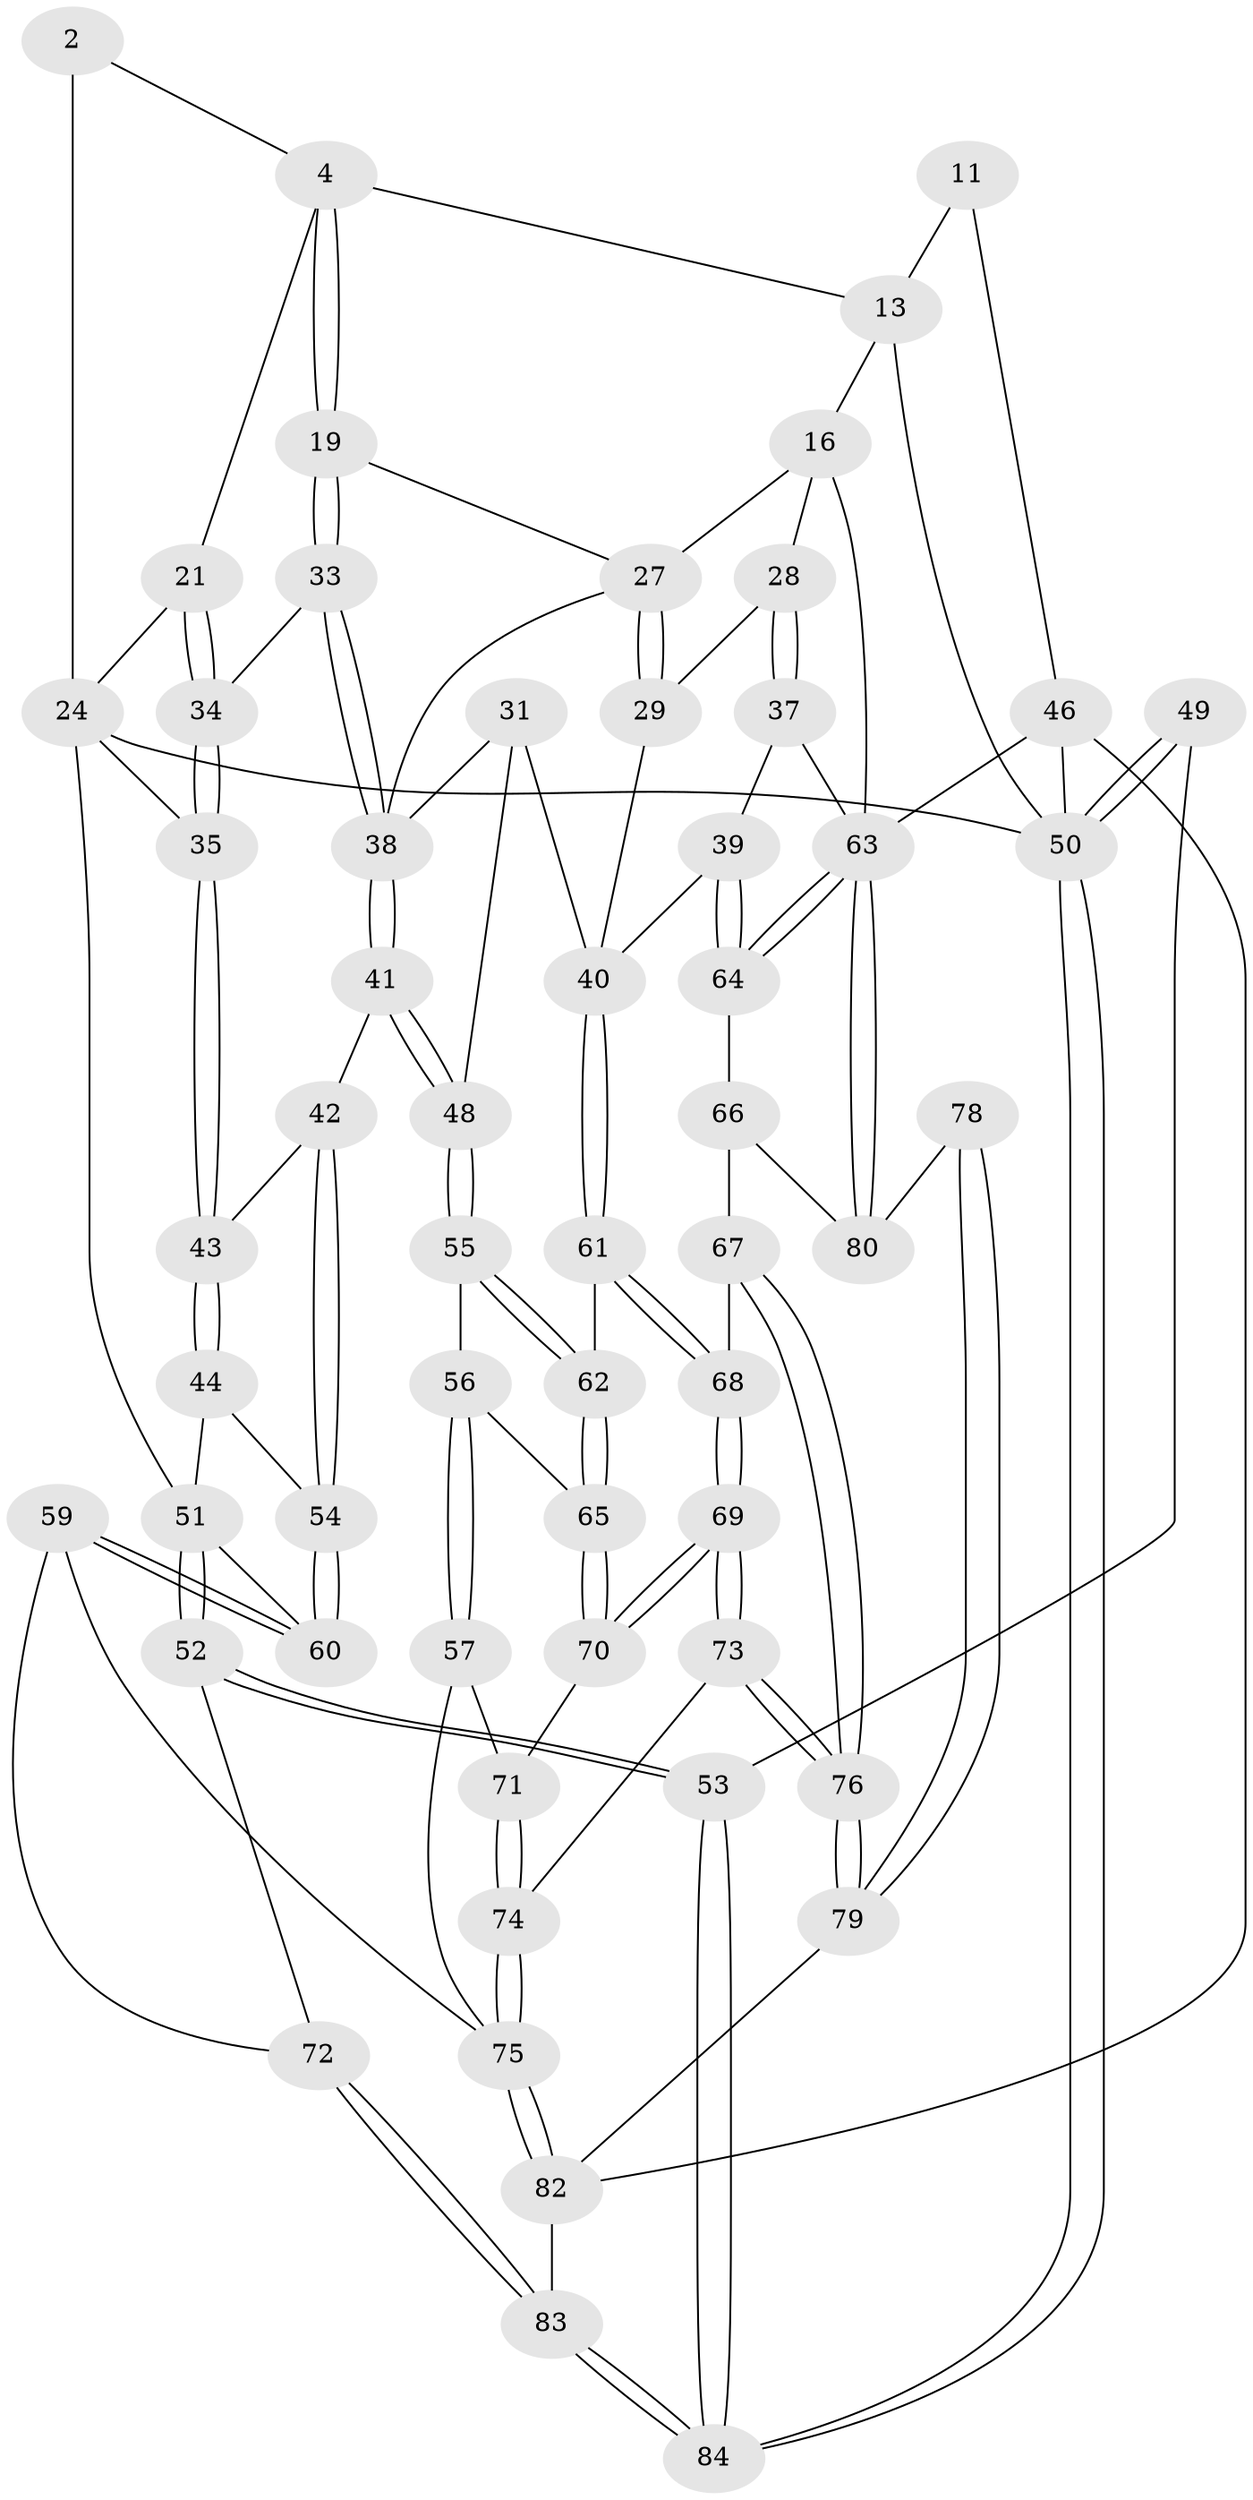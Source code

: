 // original degree distribution, {3: 0.05952380952380952, 4: 0.15476190476190477, 5: 0.5833333333333334, 6: 0.20238095238095238}
// Generated by graph-tools (version 1.1) at 2025/05/03/04/25 22:05:37]
// undirected, 58 vertices, 134 edges
graph export_dot {
graph [start="1"]
  node [color=gray90,style=filled];
  2 [pos="+0.33584754279906387+0.19839689648229164",super="+1"];
  4 [pos="+0.4625090594211412+0.1843153029736934",super="+3"];
  11 [pos="+1+0"];
  13 [pos="+0.7063035826340277+0.07816235092308368",super="+5+6"];
  16 [pos="+0.7203774282301915+0.13135895155277325",super="+15"];
  19 [pos="+0.4948815814787346+0.2222379204132772"];
  21 [pos="+0.2941486979822053+0.32642663698590163"];
  24 [pos="+0.05751225478677476+0.4416629009765561",super="+23+22+20"];
  27 [pos="+0.7696250861810424+0.2540138469300976",super="+17+18"];
  28 [pos="+0.9141301314436154+0.37284912617749477",super="+26"];
  29 [pos="+0.8007766559081272+0.34015019172272465"];
  31 [pos="+0.7110358851610851+0.5014798297046079"];
  33 [pos="+0.4657653400009155+0.3562428341615888"];
  34 [pos="+0.2747084742512336+0.42220809931818265"];
  35 [pos="+0.2661872147659147+0.43871906996007776"];
  37 [pos="+0.9934998497881838+0.5283944058004053"];
  38 [pos="+0.46843819965205996+0.474401837551664",super="+32"];
  39 [pos="+0.8679155100209066+0.5734647445154263"];
  40 [pos="+0.8225906597318617+0.5757399706949172",super="+30"];
  41 [pos="+0.45491667600891006+0.5064369547501648"];
  42 [pos="+0.3813730519405959+0.5390487527921259"];
  43 [pos="+0.28753939749435936+0.47017727594509995"];
  44 [pos="+0.19427918896653387+0.604932060751494"];
  46 [pos="+1+1",super="+12"];
  48 [pos="+0.5429222232269516+0.5857769167300901"];
  49 [pos="+0+0.7830096794928224"];
  50 [pos="+0+1",super="+10+25"];
  51 [pos="+0.13921512594060903+0.6315587291165445",super="+45"];
  52 [pos="+0.10831291718374814+0.762829710687926"];
  53 [pos="+0.10212825886196918+0.7656890973572532"];
  54 [pos="+0.35739595277262487+0.6167040279293219"];
  55 [pos="+0.5528225287354641+0.6602960718461746"];
  56 [pos="+0.5497115269050313+0.6725419835780503"];
  57 [pos="+0.526465426350523+0.7251149993998336"];
  59 [pos="+0.37967907718222565+0.7692549762536558"];
  60 [pos="+0.3654657125726896+0.6858507932959768"];
  61 [pos="+0.8135581316162174+0.5892747453838807"];
  62 [pos="+0.797017314669913+0.6034629506366185"];
  63 [pos="+1+0.8390440969666771",super="+47+36+14"];
  64 [pos="+0.9268914028334078+0.7677317926630636"];
  65 [pos="+0.7194348198676903+0.7047174712539177"];
  66 [pos="+0.8665888862322941+0.8296312485674793"];
  67 [pos="+0.8428721772169665+0.8203675249733003"];
  68 [pos="+0.818364187204868+0.7813871258583625"];
  69 [pos="+0.7063145281173361+0.8148239992755442"];
  70 [pos="+0.7066965948418865+0.730763629468044"];
  71 [pos="+0.6039340552850287+0.7405379319114662"];
  72 [pos="+0.1967566119918745+0.7911916061983588"];
  73 [pos="+0.6966338299299334+0.8408788713969868"];
  74 [pos="+0.6867017370044763+0.8414522925353832"];
  75 [pos="+0.46813298201895026+0.89196714519994",super="+58"];
  76 [pos="+0.7385076976470706+0.8953810059945402"];
  78 [pos="+0.881055822729816+0.905393517784152"];
  79 [pos="+0.8161168576076614+1"];
  80 [pos="+1+0.8450528376699405",super="+77"];
  82 [pos="+0.4553142308381211+1",super="+81"];
  83 [pos="+0.29699847052095385+1"];
  84 [pos="+0.1097763806292417+1"];
  2 -- 24 [weight=2];
  2 -- 4;
  4 -- 19;
  4 -- 19;
  4 -- 13;
  4 -- 21;
  11 -- 13;
  11 -- 46;
  13 -- 16;
  13 -- 50;
  16 -- 28;
  16 -- 63;
  16 -- 27;
  19 -- 33;
  19 -- 33;
  19 -- 27;
  21 -- 34;
  21 -- 34;
  21 -- 24;
  24 -- 50 [weight=2];
  24 -- 51;
  24 -- 35;
  27 -- 29;
  27 -- 29;
  27 -- 38;
  28 -- 29;
  28 -- 37;
  28 -- 37;
  29 -- 40;
  31 -- 48;
  31 -- 40;
  31 -- 38;
  33 -- 34;
  33 -- 38;
  33 -- 38;
  34 -- 35;
  34 -- 35;
  35 -- 43;
  35 -- 43;
  37 -- 39;
  37 -- 63;
  38 -- 41;
  38 -- 41;
  39 -- 40;
  39 -- 64;
  39 -- 64;
  40 -- 61;
  40 -- 61;
  41 -- 42;
  41 -- 48;
  41 -- 48;
  42 -- 43;
  42 -- 54;
  42 -- 54;
  43 -- 44;
  43 -- 44;
  44 -- 54;
  44 -- 51;
  46 -- 50 [weight=2];
  46 -- 63 [weight=2];
  46 -- 82;
  48 -- 55;
  48 -- 55;
  49 -- 50 [weight=2];
  49 -- 50;
  49 -- 53;
  50 -- 84;
  50 -- 84;
  51 -- 52;
  51 -- 52;
  51 -- 60;
  52 -- 53;
  52 -- 53;
  52 -- 72;
  53 -- 84;
  53 -- 84;
  54 -- 60;
  54 -- 60;
  55 -- 56;
  55 -- 62;
  55 -- 62;
  56 -- 57;
  56 -- 57;
  56 -- 65;
  57 -- 71;
  57 -- 75;
  59 -- 60;
  59 -- 60;
  59 -- 72;
  59 -- 75;
  61 -- 62;
  61 -- 68;
  61 -- 68;
  62 -- 65;
  62 -- 65;
  63 -- 64;
  63 -- 64;
  63 -- 80;
  63 -- 80;
  64 -- 66;
  65 -- 70;
  65 -- 70;
  66 -- 67;
  66 -- 80;
  67 -- 68;
  67 -- 76;
  67 -- 76;
  68 -- 69;
  68 -- 69;
  69 -- 70;
  69 -- 70;
  69 -- 73;
  69 -- 73;
  70 -- 71;
  71 -- 74;
  71 -- 74;
  72 -- 83;
  72 -- 83;
  73 -- 74;
  73 -- 76;
  73 -- 76;
  74 -- 75;
  74 -- 75;
  75 -- 82;
  75 -- 82;
  76 -- 79;
  76 -- 79;
  78 -- 79;
  78 -- 79;
  78 -- 80 [weight=2];
  79 -- 82;
  82 -- 83;
  83 -- 84;
  83 -- 84;
}
